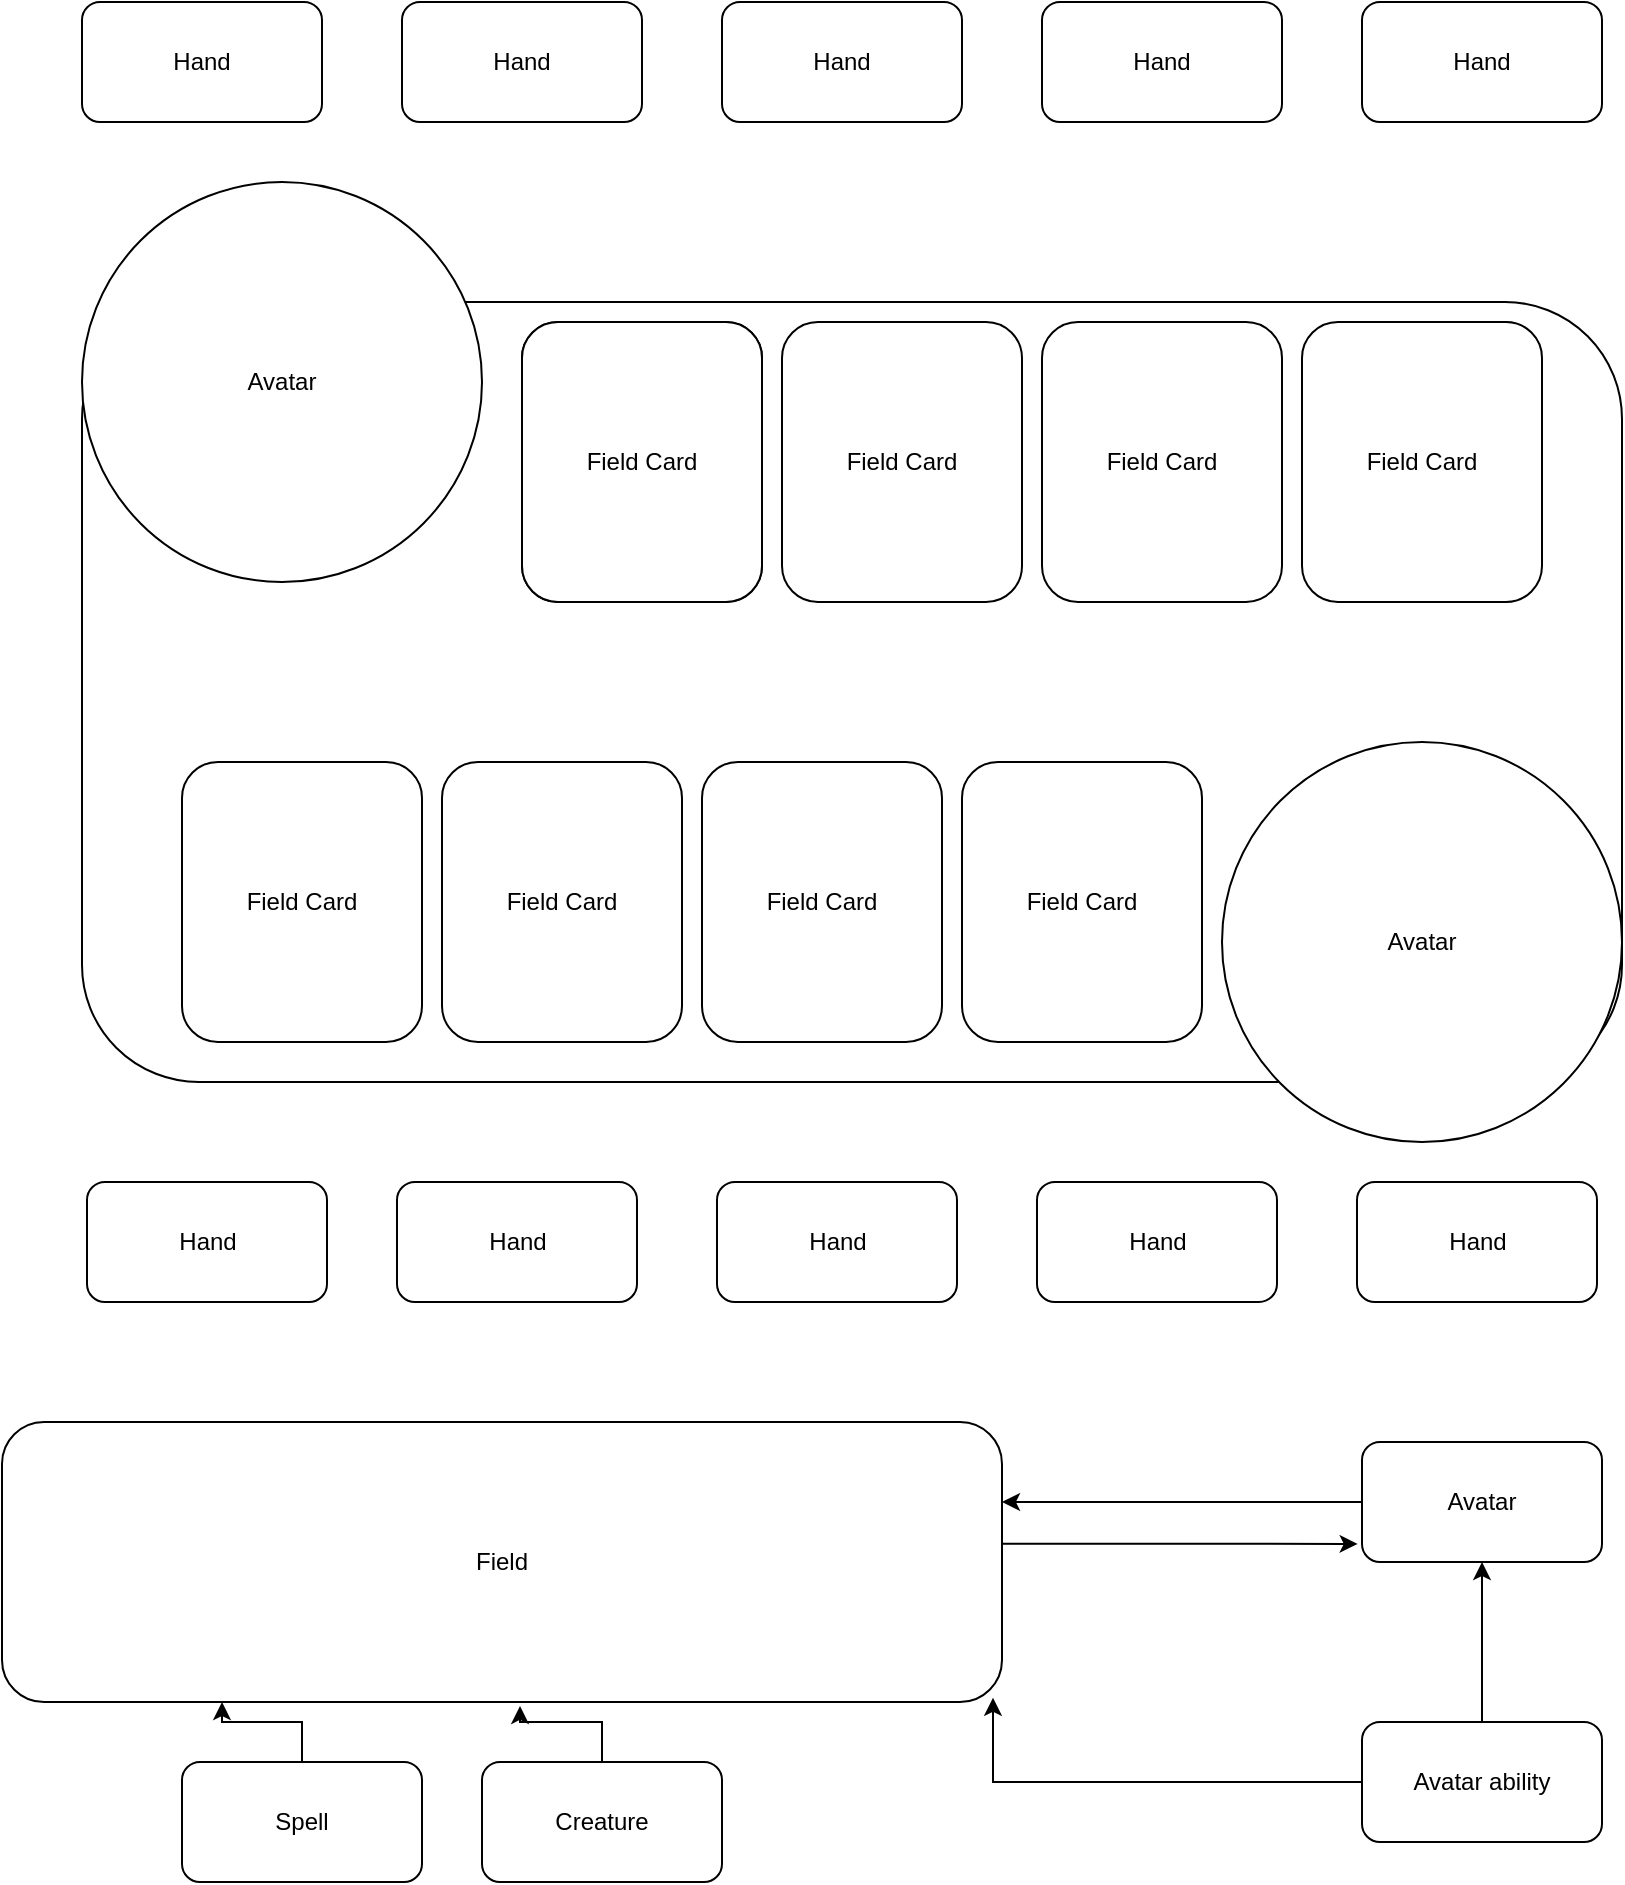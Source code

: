 <mxfile version="21.5.0" type="github">
  <diagram name="Page-1" id="iTtlwP_4X3J7MS5wPbKe">
    <mxGraphModel dx="1183" dy="613" grid="1" gridSize="10" guides="1" tooltips="1" connect="1" arrows="1" fold="1" page="1" pageScale="1" pageWidth="850" pageHeight="1100" math="0" shadow="0">
      <root>
        <mxCell id="0" />
        <mxCell id="1" parent="0" />
        <mxCell id="sZXfLMIMeWAwJoiX7Hip-1" value="Hand" style="rounded=1;whiteSpace=wrap;html=1;" parent="1" vertex="1">
          <mxGeometry x="40" y="100" width="120" height="60" as="geometry" />
        </mxCell>
        <mxCell id="sZXfLMIMeWAwJoiX7Hip-2" value="Hand" style="rounded=1;whiteSpace=wrap;html=1;" parent="1" vertex="1">
          <mxGeometry x="200" y="100" width="120" height="60" as="geometry" />
        </mxCell>
        <mxCell id="sZXfLMIMeWAwJoiX7Hip-3" value="" style="rounded=1;whiteSpace=wrap;html=1;" parent="1" vertex="1">
          <mxGeometry x="40" y="250" width="770" height="390" as="geometry" />
        </mxCell>
        <mxCell id="2heQZ_U1DwWw_88zhL2t-1" value="Avatar" style="ellipse;whiteSpace=wrap;html=1;aspect=fixed;" vertex="1" parent="1">
          <mxGeometry x="40" y="190" width="200" height="200" as="geometry" />
        </mxCell>
        <mxCell id="2heQZ_U1DwWw_88zhL2t-2" value="Hand" style="rounded=1;whiteSpace=wrap;html=1;" vertex="1" parent="1">
          <mxGeometry x="520" y="100" width="120" height="60" as="geometry" />
        </mxCell>
        <mxCell id="2heQZ_U1DwWw_88zhL2t-3" value="Hand" style="rounded=1;whiteSpace=wrap;html=1;" vertex="1" parent="1">
          <mxGeometry x="360" y="100" width="120" height="60" as="geometry" />
        </mxCell>
        <mxCell id="2heQZ_U1DwWw_88zhL2t-4" value="Hand" style="rounded=1;whiteSpace=wrap;html=1;" vertex="1" parent="1">
          <mxGeometry x="680" y="100" width="120" height="60" as="geometry" />
        </mxCell>
        <mxCell id="2heQZ_U1DwWw_88zhL2t-5" value="Avatar" style="ellipse;whiteSpace=wrap;html=1;aspect=fixed;" vertex="1" parent="1">
          <mxGeometry x="610" y="470" width="200" height="200" as="geometry" />
        </mxCell>
        <mxCell id="2heQZ_U1DwWw_88zhL2t-7" value="Hand" style="rounded=1;whiteSpace=wrap;html=1;" vertex="1" parent="1">
          <mxGeometry x="197.5" y="690" width="120" height="60" as="geometry" />
        </mxCell>
        <mxCell id="2heQZ_U1DwWw_88zhL2t-8" value="Hand" style="rounded=1;whiteSpace=wrap;html=1;" vertex="1" parent="1">
          <mxGeometry x="517.5" y="690" width="120" height="60" as="geometry" />
        </mxCell>
        <mxCell id="2heQZ_U1DwWw_88zhL2t-9" value="Hand" style="rounded=1;whiteSpace=wrap;html=1;" vertex="1" parent="1">
          <mxGeometry x="357.5" y="690" width="120" height="60" as="geometry" />
        </mxCell>
        <mxCell id="2heQZ_U1DwWw_88zhL2t-10" value="Hand" style="rounded=1;whiteSpace=wrap;html=1;" vertex="1" parent="1">
          <mxGeometry x="677.5" y="690" width="120" height="60" as="geometry" />
        </mxCell>
        <mxCell id="2heQZ_U1DwWw_88zhL2t-11" value="Field Card" style="rounded=1;whiteSpace=wrap;html=1;" vertex="1" parent="1">
          <mxGeometry x="90" y="480" width="120" height="140" as="geometry" />
        </mxCell>
        <mxCell id="2heQZ_U1DwWw_88zhL2t-12" value="Field Card" style="rounded=1;whiteSpace=wrap;html=1;" vertex="1" parent="1">
          <mxGeometry x="220" y="480" width="120" height="140" as="geometry" />
        </mxCell>
        <mxCell id="2heQZ_U1DwWw_88zhL2t-13" value="" style="rounded=1;whiteSpace=wrap;html=1;" vertex="1" parent="1">
          <mxGeometry x="260" y="260" width="120" height="140" as="geometry" />
        </mxCell>
        <mxCell id="2heQZ_U1DwWw_88zhL2t-14" value="Field Card" style="rounded=1;whiteSpace=wrap;html=1;" vertex="1" parent="1">
          <mxGeometry x="350" y="480" width="120" height="140" as="geometry" />
        </mxCell>
        <mxCell id="2heQZ_U1DwWw_88zhL2t-15" value="Field Card" style="rounded=1;whiteSpace=wrap;html=1;" vertex="1" parent="1">
          <mxGeometry x="480" y="480" width="120" height="140" as="geometry" />
        </mxCell>
        <mxCell id="2heQZ_U1DwWw_88zhL2t-16" value="Field Card" style="rounded=1;whiteSpace=wrap;html=1;" vertex="1" parent="1">
          <mxGeometry x="260" y="260" width="120" height="140" as="geometry" />
        </mxCell>
        <mxCell id="2heQZ_U1DwWw_88zhL2t-17" value="Field Card" style="rounded=1;whiteSpace=wrap;html=1;" vertex="1" parent="1">
          <mxGeometry x="390" y="260" width="120" height="140" as="geometry" />
        </mxCell>
        <mxCell id="2heQZ_U1DwWw_88zhL2t-18" value="Field Card" style="rounded=1;whiteSpace=wrap;html=1;" vertex="1" parent="1">
          <mxGeometry x="520" y="260" width="120" height="140" as="geometry" />
        </mxCell>
        <mxCell id="2heQZ_U1DwWw_88zhL2t-19" value="Field Card" style="rounded=1;whiteSpace=wrap;html=1;" vertex="1" parent="1">
          <mxGeometry x="650" y="260" width="120" height="140" as="geometry" />
        </mxCell>
        <mxCell id="2heQZ_U1DwWw_88zhL2t-36" style="edgeStyle=orthogonalEdgeStyle;rounded=0;orthogonalLoop=1;jettySize=auto;html=1;entryX=-0.018;entryY=0.849;entryDx=0;entryDy=0;entryPerimeter=0;exitX=1;exitY=0.75;exitDx=0;exitDy=0;" edge="1" parent="1" source="2heQZ_U1DwWw_88zhL2t-20" target="2heQZ_U1DwWw_88zhL2t-23">
          <mxGeometry relative="1" as="geometry">
            <Array as="points">
              <mxPoint x="500" y="871" />
            </Array>
          </mxGeometry>
        </mxCell>
        <mxCell id="2heQZ_U1DwWw_88zhL2t-20" value="Field&lt;br&gt;" style="rounded=1;whiteSpace=wrap;html=1;" vertex="1" parent="1">
          <mxGeometry y="810" width="500" height="140" as="geometry" />
        </mxCell>
        <mxCell id="2heQZ_U1DwWw_88zhL2t-32" style="edgeStyle=orthogonalEdgeStyle;rounded=0;orthogonalLoop=1;jettySize=auto;html=1;exitX=0.5;exitY=0;exitDx=0;exitDy=0;entryX=0.22;entryY=1;entryDx=0;entryDy=0;entryPerimeter=0;" edge="1" parent="1" source="2heQZ_U1DwWw_88zhL2t-21" target="2heQZ_U1DwWw_88zhL2t-20">
          <mxGeometry relative="1" as="geometry" />
        </mxCell>
        <mxCell id="2heQZ_U1DwWw_88zhL2t-21" value="Spell" style="rounded=1;whiteSpace=wrap;html=1;" vertex="1" parent="1">
          <mxGeometry x="90" y="980" width="120" height="60" as="geometry" />
        </mxCell>
        <mxCell id="2heQZ_U1DwWw_88zhL2t-31" style="edgeStyle=orthogonalEdgeStyle;rounded=0;orthogonalLoop=1;jettySize=auto;html=1;entryX=0.518;entryY=1.014;entryDx=0;entryDy=0;entryPerimeter=0;" edge="1" parent="1" source="2heQZ_U1DwWw_88zhL2t-22" target="2heQZ_U1DwWw_88zhL2t-20">
          <mxGeometry relative="1" as="geometry" />
        </mxCell>
        <mxCell id="2heQZ_U1DwWw_88zhL2t-22" value="Creature" style="rounded=1;whiteSpace=wrap;html=1;" vertex="1" parent="1">
          <mxGeometry x="240" y="980" width="120" height="60" as="geometry" />
        </mxCell>
        <mxCell id="2heQZ_U1DwWw_88zhL2t-33" style="edgeStyle=orthogonalEdgeStyle;rounded=0;orthogonalLoop=1;jettySize=auto;html=1;exitX=0;exitY=0.5;exitDx=0;exitDy=0;" edge="1" parent="1" source="2heQZ_U1DwWw_88zhL2t-23">
          <mxGeometry relative="1" as="geometry">
            <mxPoint x="500" y="850" as="targetPoint" />
            <Array as="points">
              <mxPoint x="500" y="850" />
            </Array>
          </mxGeometry>
        </mxCell>
        <mxCell id="2heQZ_U1DwWw_88zhL2t-23" value="Avatar" style="rounded=1;whiteSpace=wrap;html=1;" vertex="1" parent="1">
          <mxGeometry x="680" y="820" width="120" height="60" as="geometry" />
        </mxCell>
        <mxCell id="2heQZ_U1DwWw_88zhL2t-30" style="edgeStyle=orthogonalEdgeStyle;rounded=0;orthogonalLoop=1;jettySize=auto;html=1;exitX=0.5;exitY=0;exitDx=0;exitDy=0;entryX=0.5;entryY=1;entryDx=0;entryDy=0;" edge="1" parent="1" source="2heQZ_U1DwWw_88zhL2t-28" target="2heQZ_U1DwWw_88zhL2t-23">
          <mxGeometry relative="1" as="geometry" />
        </mxCell>
        <mxCell id="2heQZ_U1DwWw_88zhL2t-43" style="edgeStyle=orthogonalEdgeStyle;rounded=0;orthogonalLoop=1;jettySize=auto;html=1;entryX=0.991;entryY=0.985;entryDx=0;entryDy=0;entryPerimeter=0;" edge="1" parent="1" source="2heQZ_U1DwWw_88zhL2t-28" target="2heQZ_U1DwWw_88zhL2t-20">
          <mxGeometry relative="1" as="geometry" />
        </mxCell>
        <mxCell id="2heQZ_U1DwWw_88zhL2t-28" value="Avatar ability" style="rounded=1;whiteSpace=wrap;html=1;" vertex="1" parent="1">
          <mxGeometry x="680" y="960" width="120" height="60" as="geometry" />
        </mxCell>
        <mxCell id="2heQZ_U1DwWw_88zhL2t-41" value="Hand" style="rounded=1;whiteSpace=wrap;html=1;" vertex="1" parent="1">
          <mxGeometry x="42.5" y="690" width="120" height="60" as="geometry" />
        </mxCell>
      </root>
    </mxGraphModel>
  </diagram>
</mxfile>
